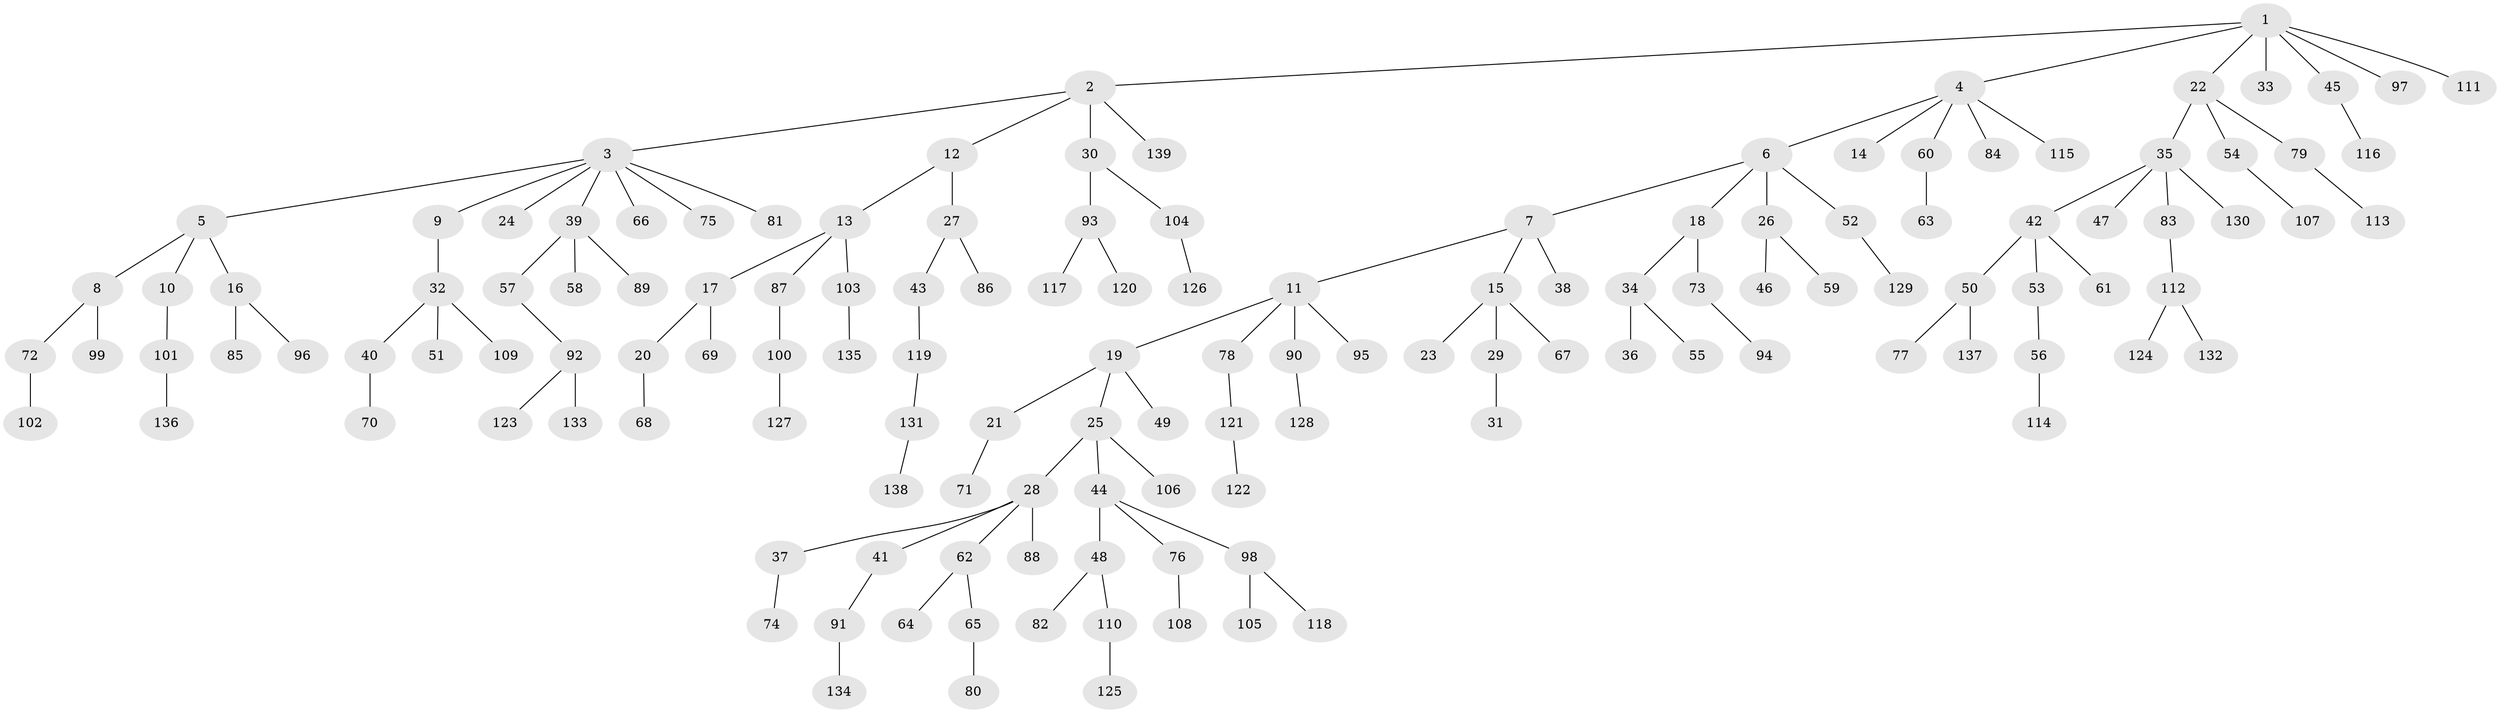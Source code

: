 // Generated by graph-tools (version 1.1) at 2025/15/03/09/25 04:15:35]
// undirected, 139 vertices, 138 edges
graph export_dot {
graph [start="1"]
  node [color=gray90,style=filled];
  1;
  2;
  3;
  4;
  5;
  6;
  7;
  8;
  9;
  10;
  11;
  12;
  13;
  14;
  15;
  16;
  17;
  18;
  19;
  20;
  21;
  22;
  23;
  24;
  25;
  26;
  27;
  28;
  29;
  30;
  31;
  32;
  33;
  34;
  35;
  36;
  37;
  38;
  39;
  40;
  41;
  42;
  43;
  44;
  45;
  46;
  47;
  48;
  49;
  50;
  51;
  52;
  53;
  54;
  55;
  56;
  57;
  58;
  59;
  60;
  61;
  62;
  63;
  64;
  65;
  66;
  67;
  68;
  69;
  70;
  71;
  72;
  73;
  74;
  75;
  76;
  77;
  78;
  79;
  80;
  81;
  82;
  83;
  84;
  85;
  86;
  87;
  88;
  89;
  90;
  91;
  92;
  93;
  94;
  95;
  96;
  97;
  98;
  99;
  100;
  101;
  102;
  103;
  104;
  105;
  106;
  107;
  108;
  109;
  110;
  111;
  112;
  113;
  114;
  115;
  116;
  117;
  118;
  119;
  120;
  121;
  122;
  123;
  124;
  125;
  126;
  127;
  128;
  129;
  130;
  131;
  132;
  133;
  134;
  135;
  136;
  137;
  138;
  139;
  1 -- 2;
  1 -- 4;
  1 -- 22;
  1 -- 33;
  1 -- 45;
  1 -- 97;
  1 -- 111;
  2 -- 3;
  2 -- 12;
  2 -- 30;
  2 -- 139;
  3 -- 5;
  3 -- 9;
  3 -- 24;
  3 -- 39;
  3 -- 66;
  3 -- 75;
  3 -- 81;
  4 -- 6;
  4 -- 14;
  4 -- 60;
  4 -- 84;
  4 -- 115;
  5 -- 8;
  5 -- 10;
  5 -- 16;
  6 -- 7;
  6 -- 18;
  6 -- 26;
  6 -- 52;
  7 -- 11;
  7 -- 15;
  7 -- 38;
  8 -- 72;
  8 -- 99;
  9 -- 32;
  10 -- 101;
  11 -- 19;
  11 -- 78;
  11 -- 90;
  11 -- 95;
  12 -- 13;
  12 -- 27;
  13 -- 17;
  13 -- 87;
  13 -- 103;
  15 -- 23;
  15 -- 29;
  15 -- 67;
  16 -- 85;
  16 -- 96;
  17 -- 20;
  17 -- 69;
  18 -- 34;
  18 -- 73;
  19 -- 21;
  19 -- 25;
  19 -- 49;
  20 -- 68;
  21 -- 71;
  22 -- 35;
  22 -- 54;
  22 -- 79;
  25 -- 28;
  25 -- 44;
  25 -- 106;
  26 -- 46;
  26 -- 59;
  27 -- 43;
  27 -- 86;
  28 -- 37;
  28 -- 41;
  28 -- 62;
  28 -- 88;
  29 -- 31;
  30 -- 93;
  30 -- 104;
  32 -- 40;
  32 -- 51;
  32 -- 109;
  34 -- 36;
  34 -- 55;
  35 -- 42;
  35 -- 47;
  35 -- 83;
  35 -- 130;
  37 -- 74;
  39 -- 57;
  39 -- 58;
  39 -- 89;
  40 -- 70;
  41 -- 91;
  42 -- 50;
  42 -- 53;
  42 -- 61;
  43 -- 119;
  44 -- 48;
  44 -- 76;
  44 -- 98;
  45 -- 116;
  48 -- 82;
  48 -- 110;
  50 -- 77;
  50 -- 137;
  52 -- 129;
  53 -- 56;
  54 -- 107;
  56 -- 114;
  57 -- 92;
  60 -- 63;
  62 -- 64;
  62 -- 65;
  65 -- 80;
  72 -- 102;
  73 -- 94;
  76 -- 108;
  78 -- 121;
  79 -- 113;
  83 -- 112;
  87 -- 100;
  90 -- 128;
  91 -- 134;
  92 -- 123;
  92 -- 133;
  93 -- 117;
  93 -- 120;
  98 -- 105;
  98 -- 118;
  100 -- 127;
  101 -- 136;
  103 -- 135;
  104 -- 126;
  110 -- 125;
  112 -- 124;
  112 -- 132;
  119 -- 131;
  121 -- 122;
  131 -- 138;
}
